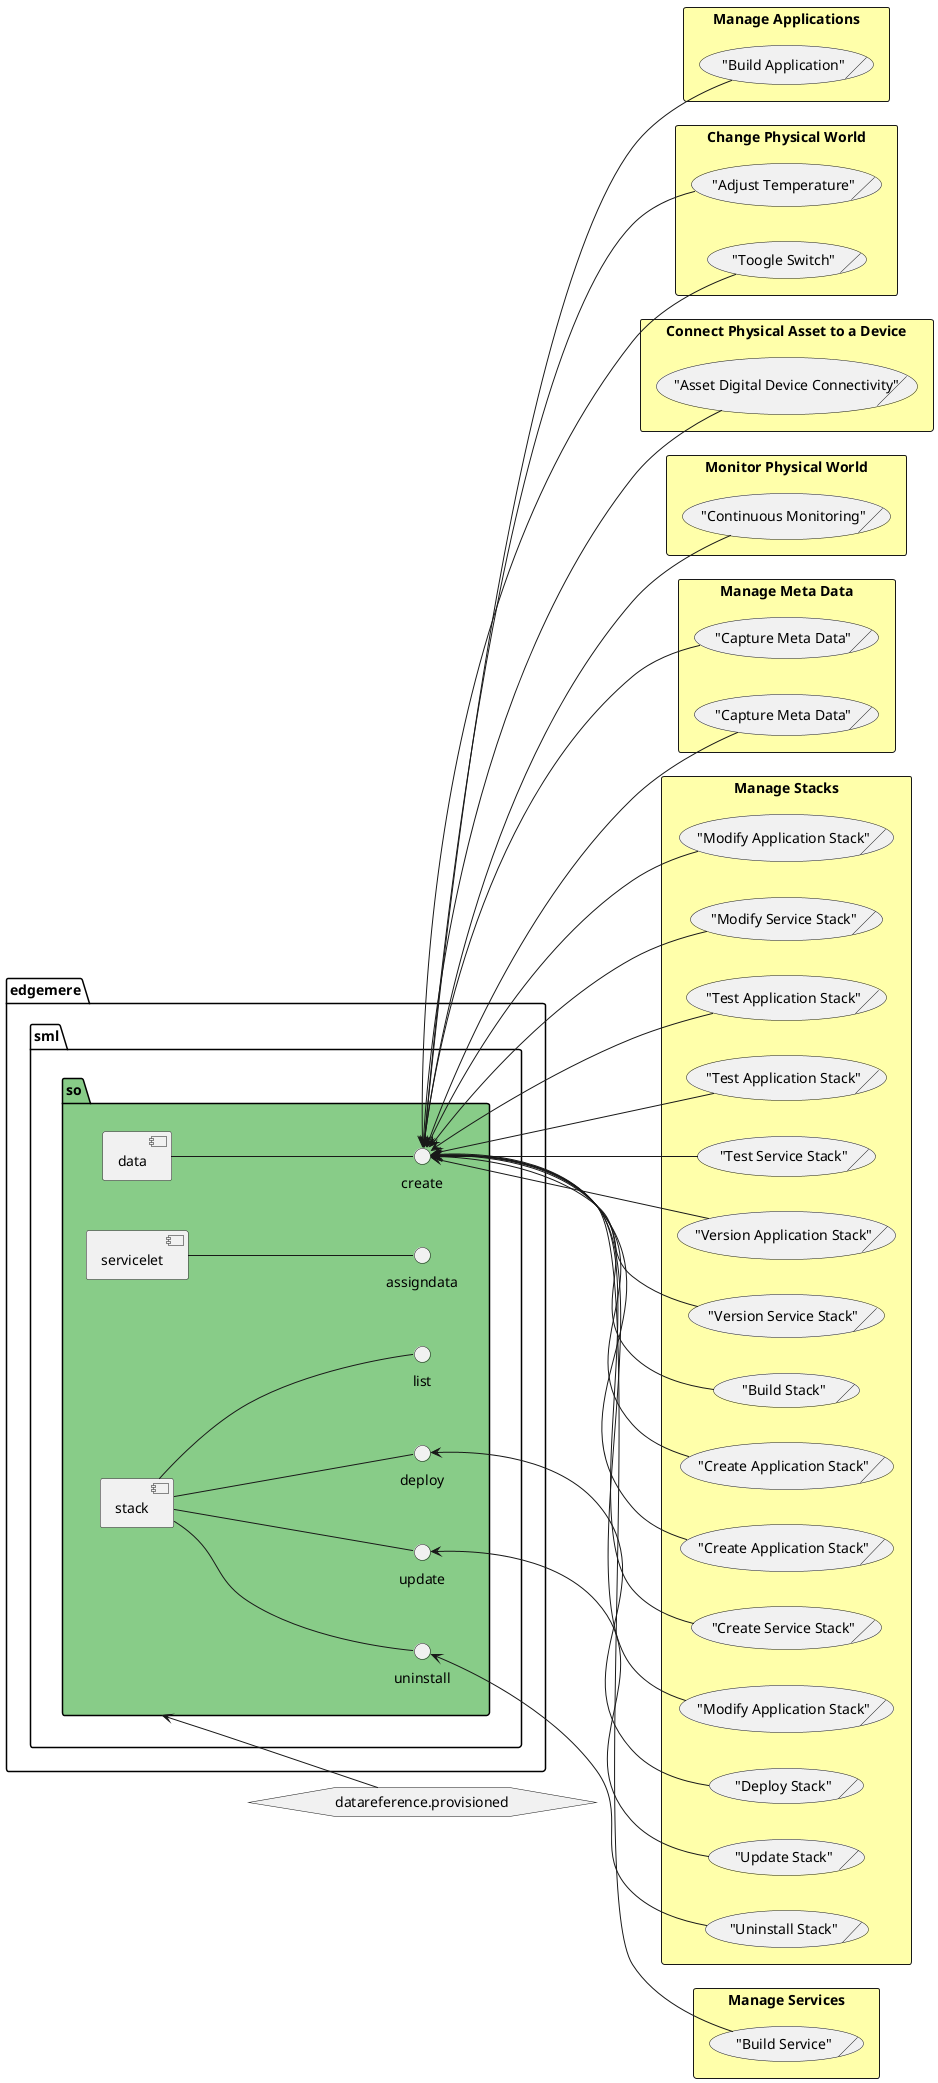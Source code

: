 @startuml
left to right direction


    package "edgemere" as edgemere {
package "sml" as edgemeresml {
package "so" as edgemeresmlso #88cc88 {
 component "data" as edgemeresmlsodata
 interface "create" as edgemeresmlsodatacreate
edgemeresmlsodata -- edgemeresmlsodatacreate
}
}
}

    
    package "edgemere" as edgemere {
package "sml" as edgemeresml {
package "so" as edgemeresmlso #88cc88 {
 component "servicelet" as edgemeresmlsoservicelet
 interface "assigndata" as edgemeresmlsoserviceletassigndata
edgemeresmlsoservicelet -- edgemeresmlsoserviceletassigndata
}
}
}

    
    package "edgemere" as edgemere {
package "sml" as edgemeresml {
package "so" as edgemeresmlso #88cc88 {
 component "stack" as edgemeresmlsostack
 interface "deploy" as edgemeresmlsostackdeploy
edgemeresmlsostack -- edgemeresmlsostackdeploy
}
}
}

    
    package "edgemere" as edgemere {
package "sml" as edgemeresml {
package "so" as edgemeresmlso #88cc88 {
 component "stack" as edgemeresmlsostack
 interface "list" as edgemeresmlsostacklist
edgemeresmlsostack -- edgemeresmlsostacklist
}
}
}

    
    package "edgemere" as edgemere {
package "sml" as edgemeresml {
package "so" as edgemeresmlso #88cc88 {
 component "stack" as edgemeresmlsostack
 interface "uninstall" as edgemeresmlsostackuninstall
edgemeresmlsostack -- edgemeresmlsostackuninstall
}
}
}

    
    package "edgemere" as edgemere {
package "sml" as edgemeresml {
package "so" as edgemeresmlso #88cc88 {
 component "stack" as edgemeresmlsostack
 interface "update" as edgemeresmlsostackupdate
edgemeresmlsostack -- edgemeresmlsostackupdate
}
}
}

    
hexagon "datareference.provisioned" as datareferenceprovisioned
            edgemeresmlso <-- datareferenceprovisioned
        



        rectangle "Manage Applications" as ManageApplications #ffffaa {
            ("Build Application")/ as DevOpsEngineerManageApplicationsBuildApplication
        }
    
    edgemeresmlsodatacreate <-- DevOpsEngineerManageApplicationsBuildApplication
    


        rectangle "Change Physical World" as ChangePhysicalWorld #ffffaa {
            ("Adjust Temperature")/ as ActorChangePhysicalWorldAdjustTemperature
        }
    
    edgemeresmlsodatacreate <-- ActorChangePhysicalWorldAdjustTemperature
    
        rectangle "Change Physical World" as ChangePhysicalWorld #ffffaa {
            ("Toogle Switch")/ as ActorChangePhysicalWorldtoggleSwitch
        }
    
    edgemeresmlsodatacreate <-- ActorChangePhysicalWorldtoggleSwitch
    


        rectangle "Connect Physical Asset to a Device" as ConnectPhysicalAssettoaDevice #ffffaa {
            ("Asset Digital Device Connectivity")/ as ActorConnectPhysicalAssettoaDeviceAssetDigitalDeviceConnectivity
        }
    
    edgemeresmlsodatacreate <-- ActorConnectPhysicalAssettoaDeviceAssetDigitalDeviceConnectivity
    



        rectangle "Monitor Physical World" as MonitorPhysicalWorld #ffffaa {
            ("Continuous Monitoring")/ as ActorMonitorPhysicalWorldContinuousMonitoring
        }
    
    edgemeresmlsodatacreate <-- ActorMonitorPhysicalWorldContinuousMonitoring
    











        rectangle "Manage Meta Data" as ManageMetaData #ffffaa {
            ("Capture Meta Data")/ as DataEngineerManageMetaDataCaptureMetaData
        }
    
    edgemeresmlsodatacreate <-- DataEngineerManageMetaDataCaptureMetaData
    
        rectangle "Manage Meta Data" as ManageMetaData #ffffaa {
            ("Capture Meta Data")/ as DataStewardManageMetaDataCaptureMetaData
        }
    
    edgemeresmlsodatacreate <-- DataStewardManageMetaDataCaptureMetaData
    














        rectangle "Manage Stacks" as ManageStacks #ffffaa {
            ("Build Stack")/ as DevOpsEngineerManageStacksBuildStack
        }
    
    edgemeresmlsodatacreate <-- DevOpsEngineerManageStacksBuildStack
    
        rectangle "Manage Stacks" as ManageStacks #ffffaa {
            ("Create Application Stack")/ as ApplicationDeveloperManageStacksCreateApplicationStack
        }
    
    edgemeresmlsodatacreate <-- ApplicationDeveloperManageStacksCreateApplicationStack
    
        rectangle "Manage Stacks" as ManageStacks #ffffaa {
            ("Create Application Stack")/ as StackDeveloperManageStacksCreateApplicationStack
        }
    
    edgemeresmlsodatacreate <-- StackDeveloperManageStacksCreateApplicationStack
    
        rectangle "Manage Stacks" as ManageStacks #ffffaa {
            ("Create Service Stack")/ as StackDeveloperManageStacksCreateServiceStack
        }
    
    edgemeresmlsodatacreate <-- StackDeveloperManageStacksCreateServiceStack
    
        rectangle "Manage Stacks" as ManageStacks #ffffaa {
            ("Deploy Stack")/ as DevOpsEngineerManageStacksDeployStack
        }
    
    edgemeresmlsostackdeploy <-- DevOpsEngineerManageStacksDeployStack
    
        rectangle "Manage Stacks" as ManageStacks #ffffaa {
            ("Modify Application Stack")/ as StackDeveloperManageStacksModifyApplicationStack
        }
    
    edgemeresmlsodatacreate <-- StackDeveloperManageStacksModifyApplicationStack
    
        rectangle "Manage Stacks" as ManageStacks #ffffaa {
            ("Modify Application Stack")/ as ApplicationDeveloperManageStacksModifyApplicationStack
        }
    
    edgemeresmlsodatacreate <-- ApplicationDeveloperManageStacksModifyApplicationStack
    
        rectangle "Manage Stacks" as ManageStacks #ffffaa {
            ("Modify Service Stack")/ as StackDeveloperManageStacksModifyServiceStack
        }
    
    edgemeresmlsodatacreate <-- StackDeveloperManageStacksModifyServiceStack
    
        rectangle "Manage Stacks" as ManageStacks #ffffaa {
            ("Test Application Stack")/ as StackDeveloperManageStacksTestApplicationStack
        }
    
    edgemeresmlsodatacreate <-- StackDeveloperManageStacksTestApplicationStack
    
        rectangle "Manage Stacks" as ManageStacks #ffffaa {
            ("Test Application Stack")/ as ApplicationDeveloperManageStacksTestApplicationStack
        }
    
    edgemeresmlsodatacreate <-- ApplicationDeveloperManageStacksTestApplicationStack
    
        rectangle "Manage Stacks" as ManageStacks #ffffaa {
            ("Test Service Stack")/ as StackDeveloperManageStacksTestServiceStack
        }
    
    edgemeresmlsodatacreate <-- StackDeveloperManageStacksTestServiceStack
    
        rectangle "Manage Stacks" as ManageStacks #ffffaa {
            ("Uninstall Stack")/ as DevOpsEngineerManageStacksUninstallStack
        }
    
    edgemeresmlsostackuninstall <-- DevOpsEngineerManageStacksUninstallStack
    
        rectangle "Manage Stacks" as ManageStacks #ffffaa {
            ("Update Stack")/ as DevOpsEngineerManageStacksUpdateStack
        }
    
    edgemeresmlsostackupdate <-- DevOpsEngineerManageStacksUpdateStack
    
        rectangle "Manage Stacks" as ManageStacks #ffffaa {
            ("Version Application Stack")/ as ApplicationDeveloperManageStacksVersionApplicationStack
        }
    
    edgemeresmlsodatacreate <-- ApplicationDeveloperManageStacksVersionApplicationStack
    
        rectangle "Manage Stacks" as ManageStacks #ffffaa {
            ("Version Service Stack")/ as StackDeveloperManageStacksVersionServiceStack
        }
    
    edgemeresmlsodatacreate <-- StackDeveloperManageStacksVersionServiceStack
    



        rectangle "Manage Services" as ManageServices #ffffaa {
            ("Build Service")/ as StackDeveloperManageServicesBuildService
        }
    
    edgemeresmlsodatacreate <-- StackDeveloperManageServicesBuildService
    








@enduml
